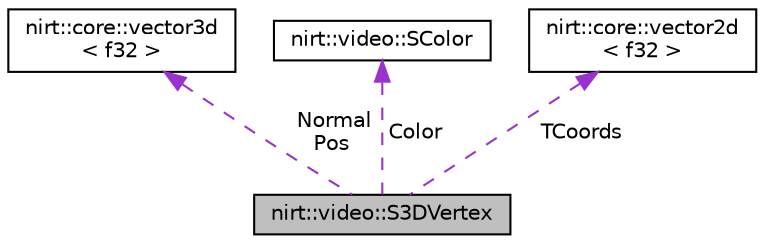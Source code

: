 digraph "nirt::video::S3DVertex"
{
 // LATEX_PDF_SIZE
  edge [fontname="Helvetica",fontsize="10",labelfontname="Helvetica",labelfontsize="10"];
  node [fontname="Helvetica",fontsize="10",shape=record];
  Node1 [label="nirt::video::S3DVertex",height=0.2,width=0.4,color="black", fillcolor="grey75", style="filled", fontcolor="black",tooltip="standard vertex used by the Nirtcpp engine."];
  Node2 -> Node1 [dir="back",color="darkorchid3",fontsize="10",style="dashed",label=" Normal\nPos" ,fontname="Helvetica"];
  Node2 [label="nirt::core::vector3d\l\< f32 \>",height=0.2,width=0.4,color="black", fillcolor="white", style="filled",URL="$classnirt_1_1core_1_1vector3d.html",tooltip=" "];
  Node3 -> Node1 [dir="back",color="darkorchid3",fontsize="10",style="dashed",label=" Color" ,fontname="Helvetica"];
  Node3 [label="nirt::video::SColor",height=0.2,width=0.4,color="black", fillcolor="white", style="filled",URL="$classnirt_1_1video_1_1SColor.html",tooltip="Class representing a 32 bit ARGB color."];
  Node4 -> Node1 [dir="back",color="darkorchid3",fontsize="10",style="dashed",label=" TCoords" ,fontname="Helvetica"];
  Node4 [label="nirt::core::vector2d\l\< f32 \>",height=0.2,width=0.4,color="black", fillcolor="white", style="filled",URL="$classnirt_1_1core_1_1vector2d.html",tooltip=" "];
}
